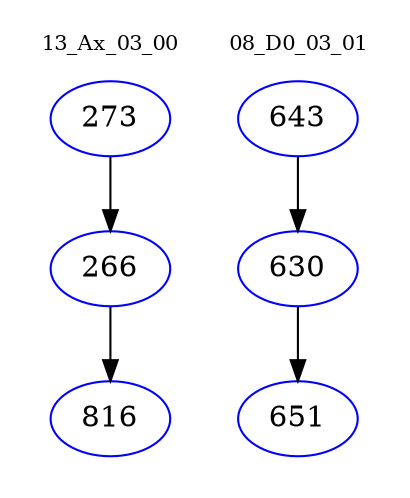 digraph{
subgraph cluster_0 {
color = white
label = "13_Ax_03_00";
fontsize=10;
T0_273 [label="273", color="blue"]
T0_273 -> T0_266 [color="black"]
T0_266 [label="266", color="blue"]
T0_266 -> T0_816 [color="black"]
T0_816 [label="816", color="blue"]
}
subgraph cluster_1 {
color = white
label = "08_D0_03_01";
fontsize=10;
T1_643 [label="643", color="blue"]
T1_643 -> T1_630 [color="black"]
T1_630 [label="630", color="blue"]
T1_630 -> T1_651 [color="black"]
T1_651 [label="651", color="blue"]
}
}

